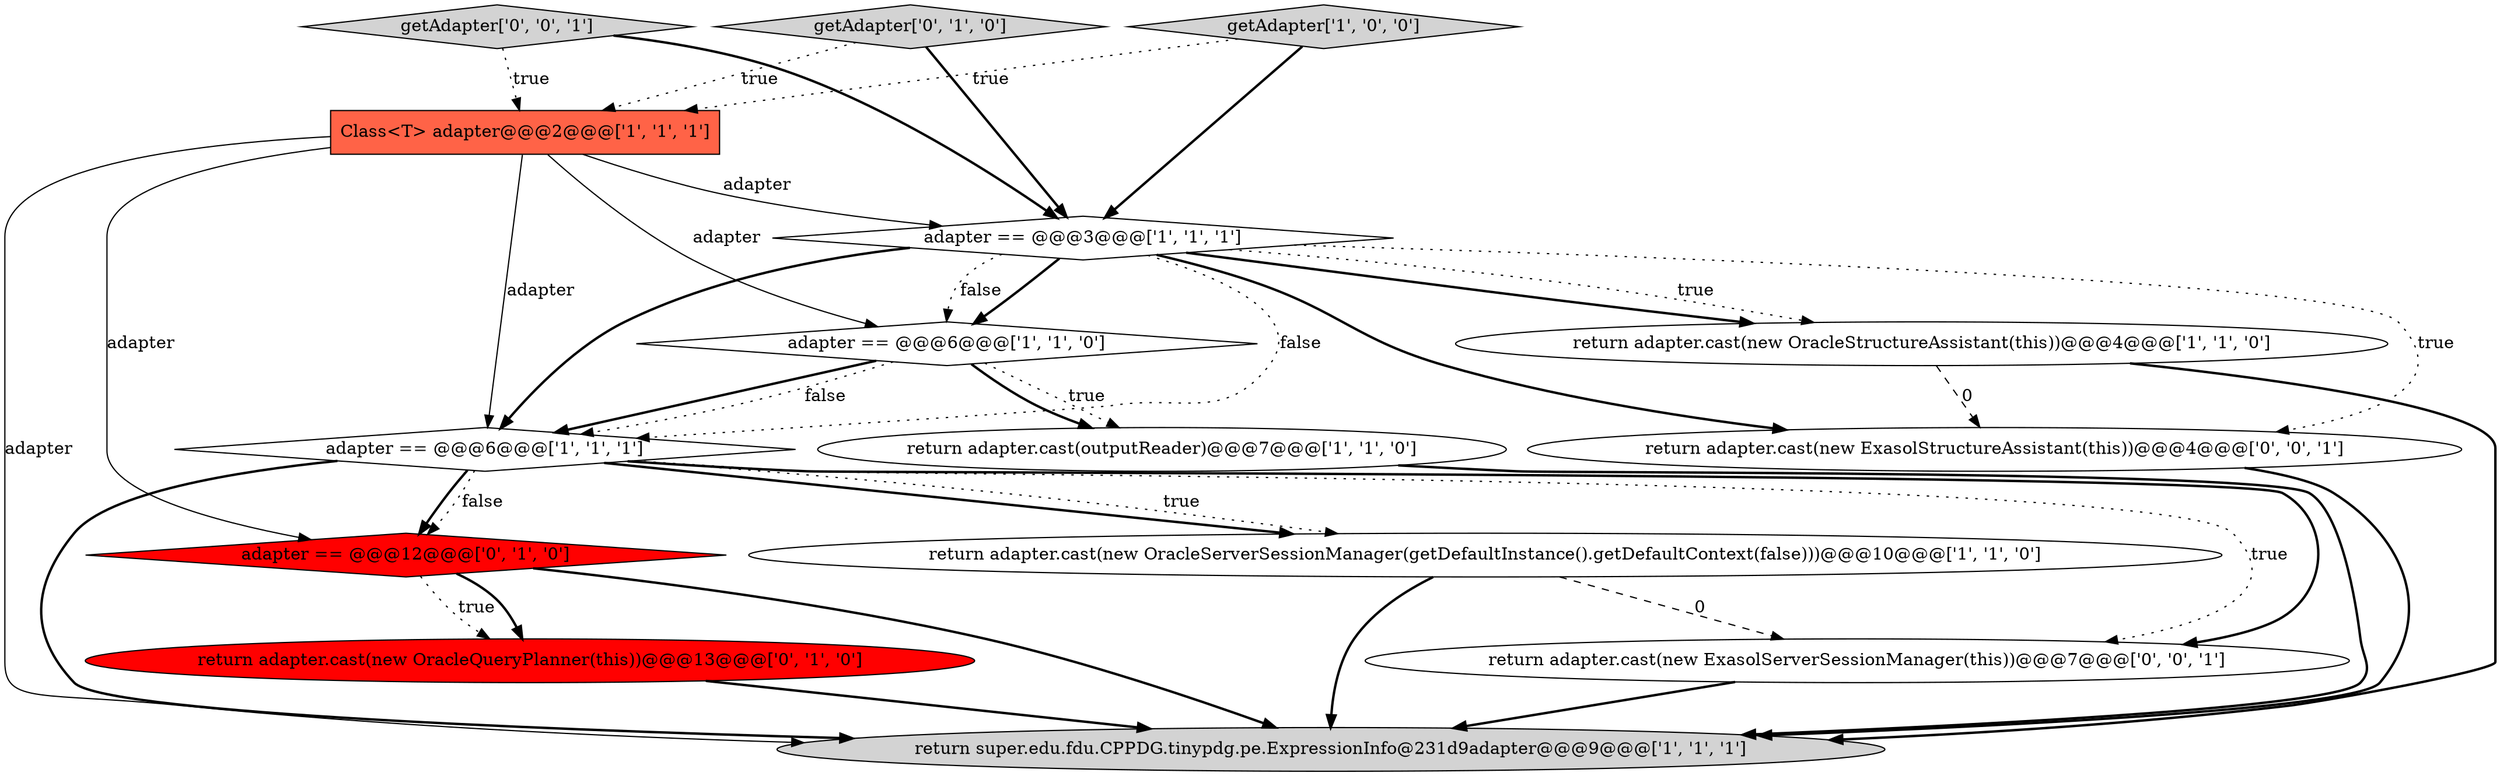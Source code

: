 digraph {
0 [style = filled, label = "return super.edu.fdu.CPPDG.tinypdg.pe.ExpressionInfo@231d9adapter@@@9@@@['1', '1', '1']", fillcolor = lightgray, shape = ellipse image = "AAA0AAABBB1BBB"];
4 [style = filled, label = "getAdapter['1', '0', '0']", fillcolor = lightgray, shape = diamond image = "AAA0AAABBB1BBB"];
1 [style = filled, label = "return adapter.cast(new OracleServerSessionManager(getDefaultInstance().getDefaultContext(false)))@@@10@@@['1', '1', '0']", fillcolor = white, shape = ellipse image = "AAA0AAABBB1BBB"];
3 [style = filled, label = "adapter == @@@6@@@['1', '1', '1']", fillcolor = white, shape = diamond image = "AAA0AAABBB1BBB"];
8 [style = filled, label = "Class<T> adapter@@@2@@@['1', '1', '1']", fillcolor = tomato, shape = box image = "AAA0AAABBB1BBB"];
10 [style = filled, label = "adapter == @@@12@@@['0', '1', '0']", fillcolor = red, shape = diamond image = "AAA1AAABBB2BBB"];
12 [style = filled, label = "return adapter.cast(new ExasolStructureAssistant(this))@@@4@@@['0', '0', '1']", fillcolor = white, shape = ellipse image = "AAA0AAABBB3BBB"];
5 [style = filled, label = "adapter == @@@6@@@['1', '1', '0']", fillcolor = white, shape = diamond image = "AAA0AAABBB1BBB"];
13 [style = filled, label = "getAdapter['0', '0', '1']", fillcolor = lightgray, shape = diamond image = "AAA0AAABBB3BBB"];
14 [style = filled, label = "return adapter.cast(new ExasolServerSessionManager(this))@@@7@@@['0', '0', '1']", fillcolor = white, shape = ellipse image = "AAA0AAABBB3BBB"];
6 [style = filled, label = "return adapter.cast(outputReader)@@@7@@@['1', '1', '0']", fillcolor = white, shape = ellipse image = "AAA0AAABBB1BBB"];
7 [style = filled, label = "adapter == @@@3@@@['1', '1', '1']", fillcolor = white, shape = diamond image = "AAA0AAABBB1BBB"];
2 [style = filled, label = "return adapter.cast(new OracleStructureAssistant(this))@@@4@@@['1', '1', '0']", fillcolor = white, shape = ellipse image = "AAA0AAABBB1BBB"];
9 [style = filled, label = "getAdapter['0', '1', '0']", fillcolor = lightgray, shape = diamond image = "AAA0AAABBB2BBB"];
11 [style = filled, label = "return adapter.cast(new OracleQueryPlanner(this))@@@13@@@['0', '1', '0']", fillcolor = red, shape = ellipse image = "AAA1AAABBB2BBB"];
5->3 [style = bold, label=""];
7->2 [style = dotted, label="true"];
8->10 [style = solid, label="adapter"];
3->1 [style = bold, label=""];
1->14 [style = dashed, label="0"];
7->12 [style = bold, label=""];
7->3 [style = dotted, label="false"];
3->14 [style = bold, label=""];
5->6 [style = dotted, label="true"];
4->8 [style = dotted, label="true"];
8->0 [style = solid, label="adapter"];
6->0 [style = bold, label=""];
1->0 [style = bold, label=""];
9->7 [style = bold, label=""];
12->0 [style = bold, label=""];
4->7 [style = bold, label=""];
3->0 [style = bold, label=""];
3->14 [style = dotted, label="true"];
7->12 [style = dotted, label="true"];
8->5 [style = solid, label="adapter"];
7->3 [style = bold, label=""];
9->8 [style = dotted, label="true"];
3->10 [style = bold, label=""];
2->12 [style = dashed, label="0"];
3->10 [style = dotted, label="false"];
7->5 [style = bold, label=""];
2->0 [style = bold, label=""];
11->0 [style = bold, label=""];
5->6 [style = bold, label=""];
14->0 [style = bold, label=""];
10->11 [style = dotted, label="true"];
13->8 [style = dotted, label="true"];
7->2 [style = bold, label=""];
13->7 [style = bold, label=""];
10->0 [style = bold, label=""];
8->7 [style = solid, label="adapter"];
5->3 [style = dotted, label="false"];
8->3 [style = solid, label="adapter"];
7->5 [style = dotted, label="false"];
3->1 [style = dotted, label="true"];
10->11 [style = bold, label=""];
}
